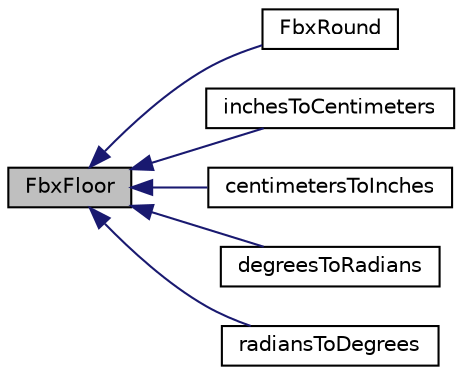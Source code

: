 digraph "FbxFloor"
{
  edge [fontname="Helvetica",fontsize="10",labelfontname="Helvetica",labelfontsize="10"];
  node [fontname="Helvetica",fontsize="10",shape=record];
  rankdir="LR";
  Node134 [label="FbxFloor",height=0.2,width=0.4,color="black", fillcolor="grey75", style="filled", fontcolor="black"];
  Node134 -> Node135 [dir="back",color="midnightblue",fontsize="10",style="solid",fontname="Helvetica"];
  Node135 [label="FbxRound",height=0.2,width=0.4,color="black", fillcolor="white", style="filled",URL="$fbxmath_8h.html#a92d6c041393718af8bbde6e2c70f0325"];
  Node134 -> Node136 [dir="back",color="midnightblue",fontsize="10",style="solid",fontname="Helvetica"];
  Node136 [label="inchesToCentimeters",height=0.2,width=0.4,color="black", fillcolor="white", style="filled",URL="$fbxcolladautils_8h.html#ab3ef43937880c171062b861ef6439763"];
  Node134 -> Node137 [dir="back",color="midnightblue",fontsize="10",style="solid",fontname="Helvetica"];
  Node137 [label="centimetersToInches",height=0.2,width=0.4,color="black", fillcolor="white", style="filled",URL="$fbxcolladautils_8h.html#ae7b3b043689cadbf1dfd2381848b8f9e"];
  Node134 -> Node138 [dir="back",color="midnightblue",fontsize="10",style="solid",fontname="Helvetica"];
  Node138 [label="degreesToRadians",height=0.2,width=0.4,color="black", fillcolor="white", style="filled",URL="$fbxcolladautils_8h.html#ae21c26b3531d7faed72acdccf83744ec"];
  Node134 -> Node139 [dir="back",color="midnightblue",fontsize="10",style="solid",fontname="Helvetica"];
  Node139 [label="radiansToDegrees",height=0.2,width=0.4,color="black", fillcolor="white", style="filled",URL="$fbxcolladautils_8h.html#a86df93411b8fee393d4e101943a74e7f"];
}
